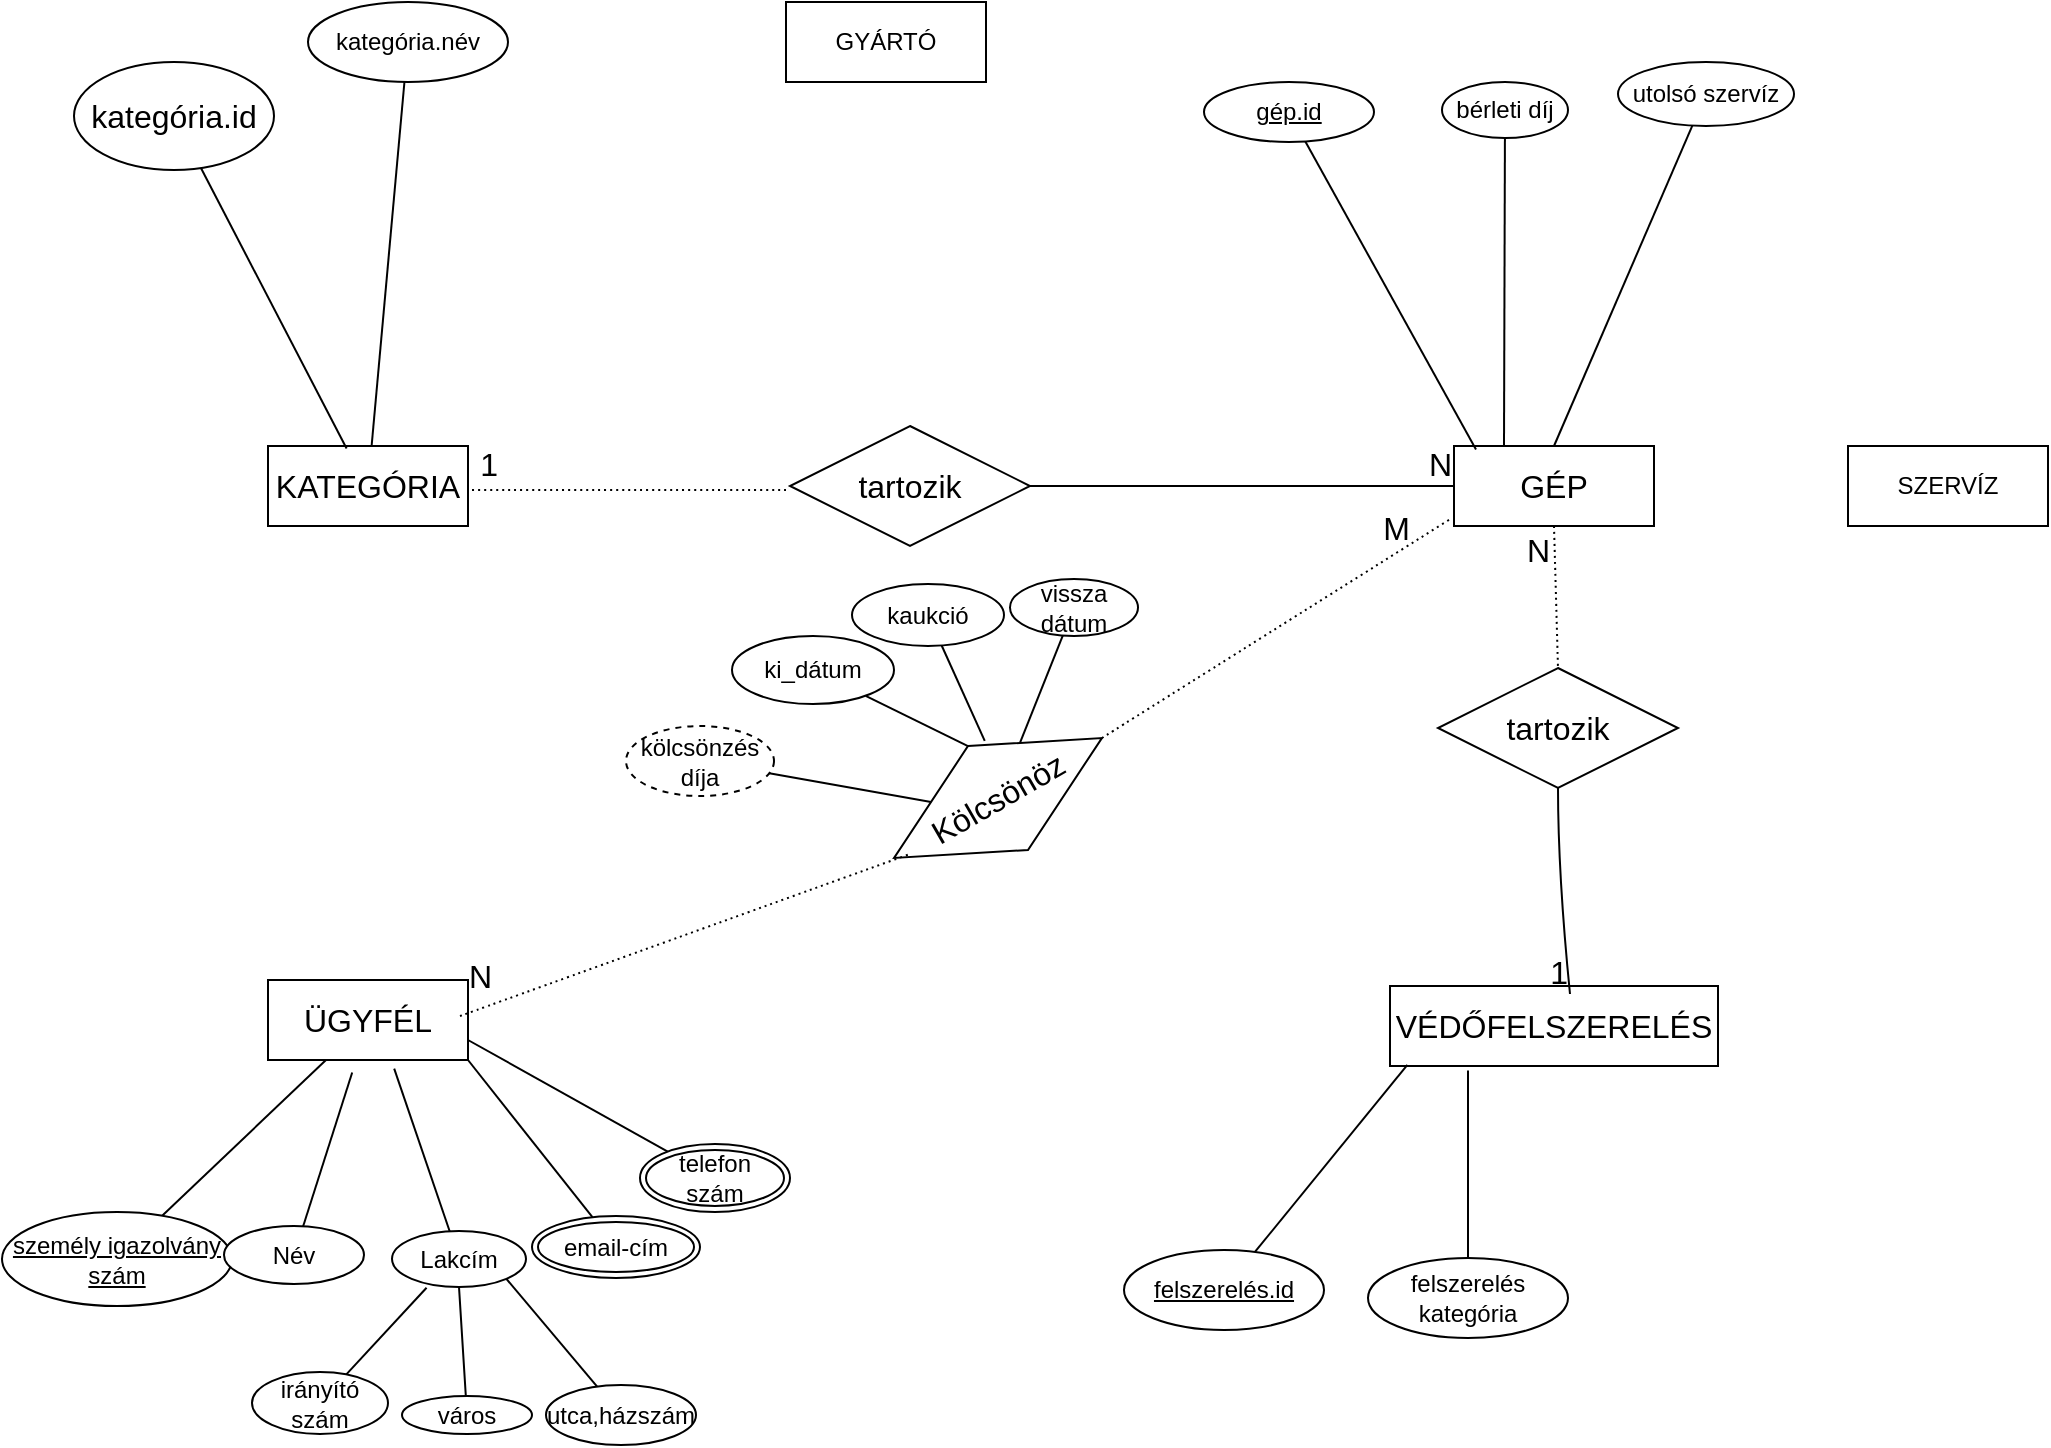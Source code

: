 <mxfile version="23.1.2" type="github">
  <diagram name="1 oldal" id="_PnVv9DQnDqrPiTagzQH">
    <mxGraphModel dx="2304" dy="1982" grid="0" gridSize="10" guides="1" tooltips="1" connect="1" arrows="1" fold="1" page="0" pageScale="1" pageWidth="827" pageHeight="1169" math="0" shadow="0">
      <root>
        <mxCell id="0" />
        <mxCell id="1" parent="0" />
        <mxCell id="8tgw-kaVaHBloFNQB8pz-2" value="GÉP" style="whiteSpace=wrap;html=1;align=center;fontSize=16;" vertex="1" parent="1">
          <mxGeometry x="-556" y="-600" width="100" height="40" as="geometry" />
        </mxCell>
        <mxCell id="8tgw-kaVaHBloFNQB8pz-3" value="KATEGÓRIA" style="whiteSpace=wrap;html=1;align=center;fontSize=16;" vertex="1" parent="1">
          <mxGeometry x="-1149" y="-600" width="100" height="40" as="geometry" />
        </mxCell>
        <mxCell id="8tgw-kaVaHBloFNQB8pz-4" value="VÉDŐFELSZERELÉS" style="whiteSpace=wrap;html=1;align=center;fontSize=16;" vertex="1" parent="1">
          <mxGeometry x="-588" y="-330" width="164" height="40" as="geometry" />
        </mxCell>
        <mxCell id="8tgw-kaVaHBloFNQB8pz-5" value="ÜGYFÉL" style="whiteSpace=wrap;html=1;align=center;fontSize=16;" vertex="1" parent="1">
          <mxGeometry x="-1149" y="-333" width="100" height="40" as="geometry" />
        </mxCell>
        <mxCell id="8tgw-kaVaHBloFNQB8pz-9" value="tartozik" style="shape=rhombus;perimeter=rhombusPerimeter;whiteSpace=wrap;html=1;align=center;fontSize=16;" vertex="1" parent="1">
          <mxGeometry x="-888" y="-610" width="120" height="60" as="geometry" />
        </mxCell>
        <mxCell id="8tgw-kaVaHBloFNQB8pz-10" value="" style="endArrow=none;html=1;rounded=0;fontSize=12;curved=1;startSize=8;endSize=8;entryX=0;entryY=0.5;entryDx=0;entryDy=0;exitX=1;exitY=0.5;exitDx=0;exitDy=0;" edge="1" parent="1" source="8tgw-kaVaHBloFNQB8pz-9" target="8tgw-kaVaHBloFNQB8pz-2">
          <mxGeometry relative="1" as="geometry">
            <mxPoint x="-766" y="-580.71" as="sourcePoint" />
            <mxPoint x="-606" y="-580.71" as="targetPoint" />
            <Array as="points" />
          </mxGeometry>
        </mxCell>
        <mxCell id="8tgw-kaVaHBloFNQB8pz-11" value="N" style="resizable=0;html=1;whiteSpace=wrap;align=right;verticalAlign=bottom;fontSize=16;" connectable="0" vertex="1" parent="8tgw-kaVaHBloFNQB8pz-10">
          <mxGeometry x="1" relative="1" as="geometry" />
        </mxCell>
        <mxCell id="8tgw-kaVaHBloFNQB8pz-12" value="" style="endArrow=none;html=1;rounded=0;dashed=1;dashPattern=1 2;fontSize=12;curved=1;startSize=8;endSize=8;" edge="1" parent="1">
          <mxGeometry relative="1" as="geometry">
            <mxPoint x="-1047" y="-578" as="sourcePoint" />
            <mxPoint x="-890" y="-578" as="targetPoint" />
            <Array as="points">
              <mxPoint x="-954" y="-578" />
            </Array>
          </mxGeometry>
        </mxCell>
        <mxCell id="8tgw-kaVaHBloFNQB8pz-13" value="1" style="resizable=0;html=1;whiteSpace=wrap;align=right;verticalAlign=bottom;fontSize=16;" connectable="0" vertex="1" parent="8tgw-kaVaHBloFNQB8pz-12">
          <mxGeometry x="1" relative="1" as="geometry">
            <mxPoint x="-143" y="-2" as="offset" />
          </mxGeometry>
        </mxCell>
        <mxCell id="8tgw-kaVaHBloFNQB8pz-14" value="tartozik" style="shape=rhombus;perimeter=rhombusPerimeter;whiteSpace=wrap;html=1;align=center;fontSize=16;" vertex="1" parent="1">
          <mxGeometry x="-564" y="-489" width="120" height="60" as="geometry" />
        </mxCell>
        <mxCell id="8tgw-kaVaHBloFNQB8pz-18" value="" style="endArrow=none;html=1;rounded=0;fontSize=12;curved=1;startSize=8;endSize=8;exitX=0.5;exitY=1;exitDx=0;exitDy=0;" edge="1" parent="1" source="8tgw-kaVaHBloFNQB8pz-14">
          <mxGeometry relative="1" as="geometry">
            <mxPoint x="-584" y="-386" as="sourcePoint" />
            <mxPoint x="-498" y="-326" as="targetPoint" />
            <Array as="points">
              <mxPoint x="-504" y="-386" />
            </Array>
          </mxGeometry>
        </mxCell>
        <mxCell id="8tgw-kaVaHBloFNQB8pz-19" value="1" style="resizable=0;html=1;whiteSpace=wrap;align=right;verticalAlign=bottom;fontSize=16;" connectable="0" vertex="1" parent="8tgw-kaVaHBloFNQB8pz-18">
          <mxGeometry x="1" relative="1" as="geometry" />
        </mxCell>
        <mxCell id="8tgw-kaVaHBloFNQB8pz-24" value="" style="endArrow=none;html=1;rounded=0;dashed=1;dashPattern=1 2;fontSize=12;curved=1;startSize=8;endSize=8;entryX=0.5;entryY=0;entryDx=0;entryDy=0;exitX=0.5;exitY=1;exitDx=0;exitDy=0;" edge="1" parent="1" source="8tgw-kaVaHBloFNQB8pz-2" target="8tgw-kaVaHBloFNQB8pz-14">
          <mxGeometry relative="1" as="geometry">
            <mxPoint x="-594" y="-514" as="sourcePoint" />
            <mxPoint x="-434" y="-514" as="targetPoint" />
          </mxGeometry>
        </mxCell>
        <mxCell id="8tgw-kaVaHBloFNQB8pz-25" value="N" style="resizable=0;html=1;whiteSpace=wrap;align=right;verticalAlign=bottom;fontSize=16;" connectable="0" vertex="1" parent="8tgw-kaVaHBloFNQB8pz-24">
          <mxGeometry x="1" relative="1" as="geometry">
            <mxPoint x="-2" y="-47" as="offset" />
          </mxGeometry>
        </mxCell>
        <mxCell id="8tgw-kaVaHBloFNQB8pz-26" value="Kölcsönöz" style="shape=rhombus;perimeter=rhombusPerimeter;whiteSpace=wrap;html=1;align=center;fontSize=16;rotation=-30;" vertex="1" parent="1">
          <mxGeometry x="-844" y="-454" width="120" height="60" as="geometry" />
        </mxCell>
        <mxCell id="8tgw-kaVaHBloFNQB8pz-27" value="" style="endArrow=none;html=1;rounded=0;dashed=1;dashPattern=1 2;fontSize=12;curved=1;startSize=8;endSize=8;exitX=1;exitY=0.5;exitDx=0;exitDy=0;" edge="1" parent="1" source="8tgw-kaVaHBloFNQB8pz-26">
          <mxGeometry relative="1" as="geometry">
            <mxPoint x="-754" y="-495" as="sourcePoint" />
            <mxPoint x="-557" y="-564" as="targetPoint" />
          </mxGeometry>
        </mxCell>
        <mxCell id="8tgw-kaVaHBloFNQB8pz-28" value="M" style="resizable=0;html=1;whiteSpace=wrap;align=right;verticalAlign=bottom;fontSize=16;" connectable="0" vertex="1" parent="8tgw-kaVaHBloFNQB8pz-27">
          <mxGeometry x="1" relative="1" as="geometry">
            <mxPoint x="-19" y="16" as="offset" />
          </mxGeometry>
        </mxCell>
        <mxCell id="8tgw-kaVaHBloFNQB8pz-29" value="" style="endArrow=none;html=1;rounded=0;dashed=1;dashPattern=1 2;fontSize=12;curved=1;startSize=8;endSize=8;exitX=1;exitY=0.75;exitDx=0;exitDy=0;" edge="1" parent="1">
          <mxGeometry relative="1" as="geometry">
            <mxPoint x="-1053" y="-315" as="sourcePoint" />
            <mxPoint x="-828" y="-396" as="targetPoint" />
          </mxGeometry>
        </mxCell>
        <mxCell id="8tgw-kaVaHBloFNQB8pz-30" value="N" style="resizable=0;html=1;whiteSpace=wrap;align=right;verticalAlign=bottom;fontSize=16;" connectable="0" vertex="1" parent="8tgw-kaVaHBloFNQB8pz-29">
          <mxGeometry x="1" relative="1" as="geometry">
            <mxPoint x="-207" y="72" as="offset" />
          </mxGeometry>
        </mxCell>
        <mxCell id="8tgw-kaVaHBloFNQB8pz-31" value="kategória.id" style="ellipse;whiteSpace=wrap;html=1;align=center;fontSize=16;" vertex="1" parent="1">
          <mxGeometry x="-1246" y="-792" width="100" height="54" as="geometry" />
        </mxCell>
        <mxCell id="8tgw-kaVaHBloFNQB8pz-32" style="rounded=0;orthogonalLoop=1;jettySize=auto;html=1;entryX=0.393;entryY=0.032;entryDx=0;entryDy=0;entryPerimeter=0;fontSize=12;startSize=8;endSize=8;endArrow=none;endFill=0;" edge="1" parent="1" source="8tgw-kaVaHBloFNQB8pz-31" target="8tgw-kaVaHBloFNQB8pz-3">
          <mxGeometry relative="1" as="geometry" />
        </mxCell>
        <mxCell id="8tgw-kaVaHBloFNQB8pz-34" style="edgeStyle=none;shape=connector;rounded=0;orthogonalLoop=1;jettySize=auto;html=1;labelBackgroundColor=default;strokeColor=default;align=center;verticalAlign=middle;fontFamily=Helvetica;fontSize=12;fontColor=default;endArrow=none;endFill=0;startSize=8;endSize=8;" edge="1" parent="1" source="8tgw-kaVaHBloFNQB8pz-33" target="8tgw-kaVaHBloFNQB8pz-3">
          <mxGeometry relative="1" as="geometry" />
        </mxCell>
        <mxCell id="8tgw-kaVaHBloFNQB8pz-33" value="kategória.név" style="ellipse;whiteSpace=wrap;html=1;align=center;fontFamily=Helvetica;fontSize=12;fontColor=default;" vertex="1" parent="1">
          <mxGeometry x="-1129" y="-822" width="100" height="40" as="geometry" />
        </mxCell>
        <mxCell id="8tgw-kaVaHBloFNQB8pz-35" value="felszerelés.id" style="ellipse;whiteSpace=wrap;html=1;align=center;fontStyle=4;fontFamily=Helvetica;fontSize=12;fontColor=default;" vertex="1" parent="1">
          <mxGeometry x="-721" y="-198" width="100" height="40" as="geometry" />
        </mxCell>
        <mxCell id="8tgw-kaVaHBloFNQB8pz-36" style="edgeStyle=none;shape=connector;rounded=0;orthogonalLoop=1;jettySize=auto;html=1;entryX=0.053;entryY=0.986;entryDx=0;entryDy=0;entryPerimeter=0;labelBackgroundColor=default;strokeColor=default;align=center;verticalAlign=middle;fontFamily=Helvetica;fontSize=12;fontColor=default;endArrow=none;endFill=0;startSize=8;endSize=8;" edge="1" parent="1" source="8tgw-kaVaHBloFNQB8pz-35" target="8tgw-kaVaHBloFNQB8pz-4">
          <mxGeometry relative="1" as="geometry" />
        </mxCell>
        <mxCell id="8tgw-kaVaHBloFNQB8pz-39" style="edgeStyle=none;shape=connector;rounded=0;orthogonalLoop=1;jettySize=auto;html=1;labelBackgroundColor=default;strokeColor=default;align=center;verticalAlign=middle;fontFamily=Helvetica;fontSize=12;fontColor=default;endArrow=none;endFill=0;startSize=8;endSize=8;" edge="1" parent="1" source="8tgw-kaVaHBloFNQB8pz-38">
          <mxGeometry relative="1" as="geometry">
            <mxPoint x="-549" y="-287.714" as="targetPoint" />
          </mxGeometry>
        </mxCell>
        <mxCell id="8tgw-kaVaHBloFNQB8pz-38" value="felszerelés kategória" style="ellipse;whiteSpace=wrap;html=1;align=center;fontFamily=Helvetica;fontSize=12;fontColor=default;" vertex="1" parent="1">
          <mxGeometry x="-599" y="-194" width="100" height="40" as="geometry" />
        </mxCell>
        <mxCell id="8tgw-kaVaHBloFNQB8pz-41" value="gép.id" style="ellipse;whiteSpace=wrap;html=1;align=center;fontStyle=4;fontFamily=Helvetica;fontSize=12;fontColor=default;" vertex="1" parent="1">
          <mxGeometry x="-681" y="-782" width="85" height="30" as="geometry" />
        </mxCell>
        <mxCell id="8tgw-kaVaHBloFNQB8pz-42" style="edgeStyle=none;shape=connector;rounded=0;orthogonalLoop=1;jettySize=auto;html=1;entryX=0.11;entryY=0.045;entryDx=0;entryDy=0;entryPerimeter=0;labelBackgroundColor=default;strokeColor=default;align=center;verticalAlign=middle;fontFamily=Helvetica;fontSize=12;fontColor=default;endArrow=none;endFill=0;startSize=8;endSize=8;" edge="1" parent="1" source="8tgw-kaVaHBloFNQB8pz-41" target="8tgw-kaVaHBloFNQB8pz-2">
          <mxGeometry relative="1" as="geometry" />
        </mxCell>
        <mxCell id="8tgw-kaVaHBloFNQB8pz-44" style="edgeStyle=none;shape=connector;rounded=0;orthogonalLoop=1;jettySize=auto;html=1;entryX=0.25;entryY=0;entryDx=0;entryDy=0;labelBackgroundColor=default;strokeColor=default;align=center;verticalAlign=middle;fontFamily=Helvetica;fontSize=12;fontColor=default;endArrow=none;endFill=0;startSize=8;endSize=8;" edge="1" parent="1" source="8tgw-kaVaHBloFNQB8pz-43" target="8tgw-kaVaHBloFNQB8pz-2">
          <mxGeometry relative="1" as="geometry" />
        </mxCell>
        <mxCell id="8tgw-kaVaHBloFNQB8pz-43" value="bérleti díj" style="ellipse;whiteSpace=wrap;html=1;align=center;fontFamily=Helvetica;fontSize=12;fontColor=default;" vertex="1" parent="1">
          <mxGeometry x="-562" y="-782" width="63" height="28" as="geometry" />
        </mxCell>
        <mxCell id="8tgw-kaVaHBloFNQB8pz-46" style="edgeStyle=none;shape=connector;rounded=0;orthogonalLoop=1;jettySize=auto;html=1;entryX=0.5;entryY=0;entryDx=0;entryDy=0;labelBackgroundColor=default;strokeColor=default;align=center;verticalAlign=middle;fontFamily=Helvetica;fontSize=12;fontColor=default;endArrow=none;endFill=0;startSize=8;endSize=8;" edge="1" parent="1" source="8tgw-kaVaHBloFNQB8pz-45" target="8tgw-kaVaHBloFNQB8pz-2">
          <mxGeometry relative="1" as="geometry" />
        </mxCell>
        <mxCell id="8tgw-kaVaHBloFNQB8pz-45" value="utolsó szervíz" style="ellipse;whiteSpace=wrap;html=1;align=center;fontFamily=Helvetica;fontSize=12;fontColor=default;" vertex="1" parent="1">
          <mxGeometry x="-474" y="-792" width="88" height="32" as="geometry" />
        </mxCell>
        <mxCell id="8tgw-kaVaHBloFNQB8pz-48" style="edgeStyle=none;shape=connector;rounded=0;orthogonalLoop=1;jettySize=auto;html=1;entryX=0.5;entryY=0;entryDx=0;entryDy=0;labelBackgroundColor=default;strokeColor=default;align=center;verticalAlign=middle;fontFamily=Helvetica;fontSize=12;fontColor=default;endArrow=none;endFill=0;startSize=8;endSize=8;" edge="1" parent="1" source="8tgw-kaVaHBloFNQB8pz-47" target="8tgw-kaVaHBloFNQB8pz-26">
          <mxGeometry relative="1" as="geometry" />
        </mxCell>
        <mxCell id="8tgw-kaVaHBloFNQB8pz-47" value="ki_dátum" style="ellipse;whiteSpace=wrap;html=1;align=center;fontFamily=Helvetica;fontSize=12;fontColor=default;" vertex="1" parent="1">
          <mxGeometry x="-917" y="-505" width="81" height="34" as="geometry" />
        </mxCell>
        <mxCell id="8tgw-kaVaHBloFNQB8pz-51" style="edgeStyle=none;shape=connector;rounded=0;orthogonalLoop=1;jettySize=auto;html=1;labelBackgroundColor=default;strokeColor=default;align=center;verticalAlign=middle;fontFamily=Helvetica;fontSize=12;fontColor=default;endArrow=none;endFill=0;startSize=8;endSize=8;" edge="1" parent="1" source="8tgw-kaVaHBloFNQB8pz-49" target="8tgw-kaVaHBloFNQB8pz-5">
          <mxGeometry relative="1" as="geometry" />
        </mxCell>
        <mxCell id="8tgw-kaVaHBloFNQB8pz-49" value="személy igazolvány szám" style="ellipse;whiteSpace=wrap;html=1;align=center;fontStyle=4;fontFamily=Helvetica;fontSize=12;fontColor=default;" vertex="1" parent="1">
          <mxGeometry x="-1282" y="-217" width="115" height="47" as="geometry" />
        </mxCell>
        <mxCell id="8tgw-kaVaHBloFNQB8pz-52" value="Név" style="ellipse;whiteSpace=wrap;html=1;align=center;fontFamily=Helvetica;fontSize=12;fontColor=default;" vertex="1" parent="1">
          <mxGeometry x="-1171" y="-210" width="70" height="29" as="geometry" />
        </mxCell>
        <mxCell id="8tgw-kaVaHBloFNQB8pz-53" style="edgeStyle=none;shape=connector;rounded=0;orthogonalLoop=1;jettySize=auto;html=1;entryX=0.421;entryY=1.156;entryDx=0;entryDy=0;entryPerimeter=0;labelBackgroundColor=default;strokeColor=default;align=center;verticalAlign=middle;fontFamily=Helvetica;fontSize=12;fontColor=default;endArrow=none;endFill=0;startSize=8;endSize=8;" edge="1" parent="1" source="8tgw-kaVaHBloFNQB8pz-52" target="8tgw-kaVaHBloFNQB8pz-5">
          <mxGeometry relative="1" as="geometry" />
        </mxCell>
        <mxCell id="8tgw-kaVaHBloFNQB8pz-55" style="edgeStyle=none;shape=connector;rounded=0;orthogonalLoop=1;jettySize=auto;html=1;labelBackgroundColor=default;strokeColor=default;align=center;verticalAlign=middle;fontFamily=Helvetica;fontSize=12;fontColor=default;endArrow=none;endFill=0;startSize=8;endSize=8;" edge="1" parent="1" source="8tgw-kaVaHBloFNQB8pz-54">
          <mxGeometry relative="1" as="geometry">
            <mxPoint x="-1085.905" y="-288.667" as="targetPoint" />
          </mxGeometry>
        </mxCell>
        <mxCell id="8tgw-kaVaHBloFNQB8pz-54" value="Lakcím" style="ellipse;whiteSpace=wrap;html=1;align=center;fontFamily=Helvetica;fontSize=12;fontColor=default;" vertex="1" parent="1">
          <mxGeometry x="-1087" y="-207.5" width="67" height="28" as="geometry" />
        </mxCell>
        <mxCell id="8tgw-kaVaHBloFNQB8pz-56" value="irányító szám" style="ellipse;whiteSpace=wrap;html=1;align=center;fontFamily=Helvetica;fontSize=12;fontColor=default;" vertex="1" parent="1">
          <mxGeometry x="-1157" y="-137" width="68" height="31" as="geometry" />
        </mxCell>
        <mxCell id="8tgw-kaVaHBloFNQB8pz-57" style="edgeStyle=none;shape=connector;rounded=0;orthogonalLoop=1;jettySize=auto;html=1;entryX=0.258;entryY=1.013;entryDx=0;entryDy=0;entryPerimeter=0;labelBackgroundColor=default;strokeColor=default;align=center;verticalAlign=middle;fontFamily=Helvetica;fontSize=12;fontColor=default;endArrow=none;endFill=0;startSize=8;endSize=8;" edge="1" parent="1" source="8tgw-kaVaHBloFNQB8pz-56" target="8tgw-kaVaHBloFNQB8pz-54">
          <mxGeometry relative="1" as="geometry" />
        </mxCell>
        <mxCell id="8tgw-kaVaHBloFNQB8pz-59" style="edgeStyle=none;shape=connector;rounded=0;orthogonalLoop=1;jettySize=auto;html=1;entryX=0.5;entryY=1;entryDx=0;entryDy=0;labelBackgroundColor=default;strokeColor=default;align=center;verticalAlign=middle;fontFamily=Helvetica;fontSize=12;fontColor=default;endArrow=none;endFill=0;startSize=8;endSize=8;" edge="1" parent="1" source="8tgw-kaVaHBloFNQB8pz-58" target="8tgw-kaVaHBloFNQB8pz-54">
          <mxGeometry relative="1" as="geometry" />
        </mxCell>
        <mxCell id="8tgw-kaVaHBloFNQB8pz-58" value="város" style="ellipse;whiteSpace=wrap;html=1;align=center;fontFamily=Helvetica;fontSize=12;fontColor=default;" vertex="1" parent="1">
          <mxGeometry x="-1082" y="-125" width="65" height="19" as="geometry" />
        </mxCell>
        <mxCell id="8tgw-kaVaHBloFNQB8pz-61" style="edgeStyle=none;shape=connector;rounded=0;orthogonalLoop=1;jettySize=auto;html=1;entryX=1;entryY=1;entryDx=0;entryDy=0;labelBackgroundColor=default;strokeColor=default;align=center;verticalAlign=middle;fontFamily=Helvetica;fontSize=12;fontColor=default;endArrow=none;endFill=0;startSize=8;endSize=8;" edge="1" parent="1" source="8tgw-kaVaHBloFNQB8pz-60" target="8tgw-kaVaHBloFNQB8pz-54">
          <mxGeometry relative="1" as="geometry" />
        </mxCell>
        <mxCell id="8tgw-kaVaHBloFNQB8pz-60" value="utca,házszám" style="ellipse;whiteSpace=wrap;html=1;align=center;fontFamily=Helvetica;fontSize=12;fontColor=default;" vertex="1" parent="1">
          <mxGeometry x="-1010" y="-130.5" width="75" height="30" as="geometry" />
        </mxCell>
        <mxCell id="8tgw-kaVaHBloFNQB8pz-63" style="edgeStyle=none;shape=connector;rounded=0;orthogonalLoop=1;jettySize=auto;html=1;entryX=1;entryY=1;entryDx=0;entryDy=0;labelBackgroundColor=default;strokeColor=default;align=center;verticalAlign=middle;fontFamily=Helvetica;fontSize=12;fontColor=default;endArrow=none;endFill=0;startSize=8;endSize=8;" edge="1" parent="1" source="8tgw-kaVaHBloFNQB8pz-62" target="8tgw-kaVaHBloFNQB8pz-5">
          <mxGeometry relative="1" as="geometry" />
        </mxCell>
        <mxCell id="8tgw-kaVaHBloFNQB8pz-62" value="email-cím" style="ellipse;shape=doubleEllipse;margin=3;whiteSpace=wrap;html=1;align=center;fontFamily=Helvetica;fontSize=12;fontColor=default;" vertex="1" parent="1">
          <mxGeometry x="-1017" y="-215" width="84" height="31" as="geometry" />
        </mxCell>
        <mxCell id="8tgw-kaVaHBloFNQB8pz-65" style="edgeStyle=none;shape=connector;rounded=0;orthogonalLoop=1;jettySize=auto;html=1;labelBackgroundColor=default;strokeColor=default;align=center;verticalAlign=middle;fontFamily=Helvetica;fontSize=12;fontColor=default;endArrow=none;endFill=0;startSize=8;endSize=8;entryX=1;entryY=0.75;entryDx=0;entryDy=0;" edge="1" parent="1" source="8tgw-kaVaHBloFNQB8pz-64" target="8tgw-kaVaHBloFNQB8pz-5">
          <mxGeometry relative="1" as="geometry">
            <mxPoint x="-1052" y="-306" as="targetPoint" />
          </mxGeometry>
        </mxCell>
        <mxCell id="8tgw-kaVaHBloFNQB8pz-64" value="telefon szám" style="ellipse;shape=doubleEllipse;margin=3;whiteSpace=wrap;html=1;align=center;fontFamily=Helvetica;fontSize=12;fontColor=default;" vertex="1" parent="1">
          <mxGeometry x="-963" y="-251" width="75" height="34" as="geometry" />
        </mxCell>
        <mxCell id="8tgw-kaVaHBloFNQB8pz-66" value="SZERVÍZ" style="whiteSpace=wrap;html=1;align=center;fontFamily=Helvetica;fontSize=12;fontColor=default;" vertex="1" parent="1">
          <mxGeometry x="-359" y="-600" width="100" height="40" as="geometry" />
        </mxCell>
        <mxCell id="8tgw-kaVaHBloFNQB8pz-67" value="GYÁRTÓ" style="whiteSpace=wrap;html=1;align=center;fontFamily=Helvetica;fontSize=12;fontColor=default;" vertex="1" parent="1">
          <mxGeometry x="-890" y="-822" width="100" height="40" as="geometry" />
        </mxCell>
        <mxCell id="8tgw-kaVaHBloFNQB8pz-68" value="kaukció" style="ellipse;whiteSpace=wrap;html=1;align=center;fontFamily=Helvetica;fontSize=12;fontColor=default;" vertex="1" parent="1">
          <mxGeometry x="-857" y="-531" width="76" height="31" as="geometry" />
        </mxCell>
        <mxCell id="8tgw-kaVaHBloFNQB8pz-69" style="edgeStyle=none;shape=connector;rounded=0;orthogonalLoop=1;jettySize=auto;html=1;entryX=0.571;entryY=0.033;entryDx=0;entryDy=0;entryPerimeter=0;labelBackgroundColor=default;strokeColor=default;align=center;verticalAlign=middle;fontFamily=Helvetica;fontSize=12;fontColor=default;endArrow=none;endFill=0;startSize=8;endSize=8;" edge="1" parent="1" source="8tgw-kaVaHBloFNQB8pz-68" target="8tgw-kaVaHBloFNQB8pz-26">
          <mxGeometry relative="1" as="geometry" />
        </mxCell>
        <mxCell id="8tgw-kaVaHBloFNQB8pz-71" style="edgeStyle=none;shape=connector;rounded=0;orthogonalLoop=1;jettySize=auto;html=1;labelBackgroundColor=default;strokeColor=default;align=center;verticalAlign=middle;fontFamily=Helvetica;fontSize=12;fontColor=default;endArrow=none;endFill=0;startSize=8;endSize=8;" edge="1" parent="1" source="8tgw-kaVaHBloFNQB8pz-70" target="8tgw-kaVaHBloFNQB8pz-26">
          <mxGeometry relative="1" as="geometry" />
        </mxCell>
        <mxCell id="8tgw-kaVaHBloFNQB8pz-70" value="vissza dátum" style="ellipse;whiteSpace=wrap;html=1;align=center;fontFamily=Helvetica;fontSize=12;fontColor=default;" vertex="1" parent="1">
          <mxGeometry x="-778" y="-533.5" width="64" height="28.5" as="geometry" />
        </mxCell>
        <mxCell id="8tgw-kaVaHBloFNQB8pz-73" style="edgeStyle=none;shape=connector;rounded=0;orthogonalLoop=1;jettySize=auto;html=1;entryX=0;entryY=0;entryDx=0;entryDy=0;labelBackgroundColor=default;strokeColor=default;align=center;verticalAlign=middle;fontFamily=Helvetica;fontSize=12;fontColor=default;endArrow=none;endFill=0;startSize=8;endSize=8;" edge="1" parent="1" source="8tgw-kaVaHBloFNQB8pz-72" target="8tgw-kaVaHBloFNQB8pz-26">
          <mxGeometry relative="1" as="geometry" />
        </mxCell>
        <mxCell id="8tgw-kaVaHBloFNQB8pz-72" value="kölcsönzés díja" style="ellipse;whiteSpace=wrap;html=1;align=center;dashed=1;fontFamily=Helvetica;fontSize=12;fontColor=default;" vertex="1" parent="1">
          <mxGeometry x="-970" y="-460" width="74" height="35" as="geometry" />
        </mxCell>
      </root>
    </mxGraphModel>
  </diagram>
</mxfile>
